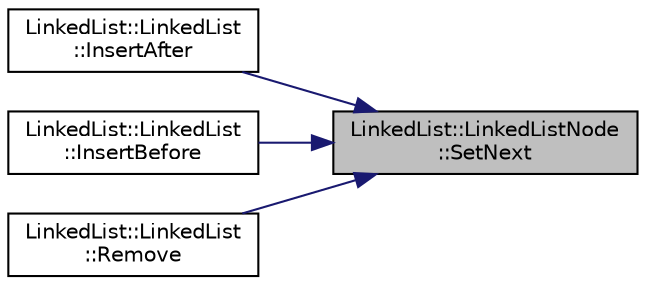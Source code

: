 digraph "LinkedList::LinkedListNode::SetNext"
{
 // LATEX_PDF_SIZE
  edge [fontname="Helvetica",fontsize="10",labelfontname="Helvetica",labelfontsize="10"];
  node [fontname="Helvetica",fontsize="10",shape=record];
  rankdir="RL";
  Node1 [label="LinkedList::LinkedListNode\l::SetNext",height=0.2,width=0.4,color="black", fillcolor="grey75", style="filled", fontcolor="black",tooltip="Set the node's next pointer."];
  Node1 -> Node2 [dir="back",color="midnightblue",fontsize="10",style="solid",fontname="Helvetica"];
  Node2 [label="LinkedList::LinkedList\l::InsertAfter",height=0.2,width=0.4,color="black", fillcolor="white", style="filled",URL="$d9/d3d/class_linked_list_1_1_linked_list.html#a19863c77e3246503710afd84bf159f4e",tooltip=" "];
  Node1 -> Node3 [dir="back",color="midnightblue",fontsize="10",style="solid",fontname="Helvetica"];
  Node3 [label="LinkedList::LinkedList\l::InsertBefore",height=0.2,width=0.4,color="black", fillcolor="white", style="filled",URL="$d9/d3d/class_linked_list_1_1_linked_list.html#ad6f051958ade263b0b53b83e53806ebd",tooltip=" "];
  Node1 -> Node4 [dir="back",color="midnightblue",fontsize="10",style="solid",fontname="Helvetica"];
  Node4 [label="LinkedList::LinkedList\l::Remove",height=0.2,width=0.4,color="black", fillcolor="white", style="filled",URL="$d9/d3d/class_linked_list_1_1_linked_list.html#aece1b84c2f9bac294c6ff87a80378bf5",tooltip=" "];
}
